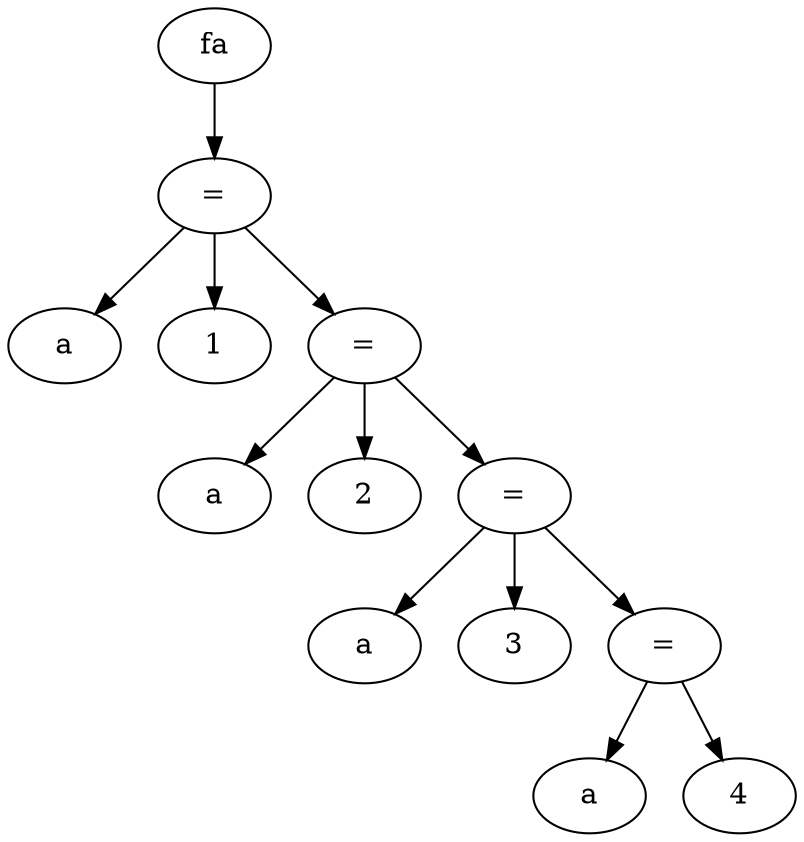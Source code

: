 # Executado assim: ./output2dot.sh 
# https://graphviz.org/doc/info/lang.html
digraph {
  x561f6a41e370 -> x561f6a41e490
  x561f6a41e490 -> x561f6a41e4e0
  x561f6a41e4e0 [label="a"]
  x561f6a41e490 -> x561f6a41e460
  x561f6a41e460 [label="1"]
  x561f6a41e490 -> x561f6a41e5e0
  x561f6a41e5e0 -> x561f6a41e630
  x561f6a41e630 [label="a"]
  x561f6a41e5e0 -> x561f6a41e5b0
  x561f6a41e5b0 [label="2"]
  x561f6a41e5e0 -> x561f6a41e730
  x561f6a41e730 -> x561f6a41e780
  x561f6a41e780 [label="a"]
  x561f6a41e730 -> x561f6a41e700
  x561f6a41e700 [label="3"]
  x561f6a41e730 -> x561f6a41e880
  x561f6a41e880 -> x561f6a41e8d0
  x561f6a41e8d0 [label="a"]
  x561f6a41e880 -> x561f6a41e850
  x561f6a41e850 [label="4"]
  x561f6a41e880 [label="="]
  x561f6a41e730 [label="="]
  x561f6a41e5e0 [label="="]
  x561f6a41e490 [label="="]
  x561f6a41e370 [label="fa"]
}

